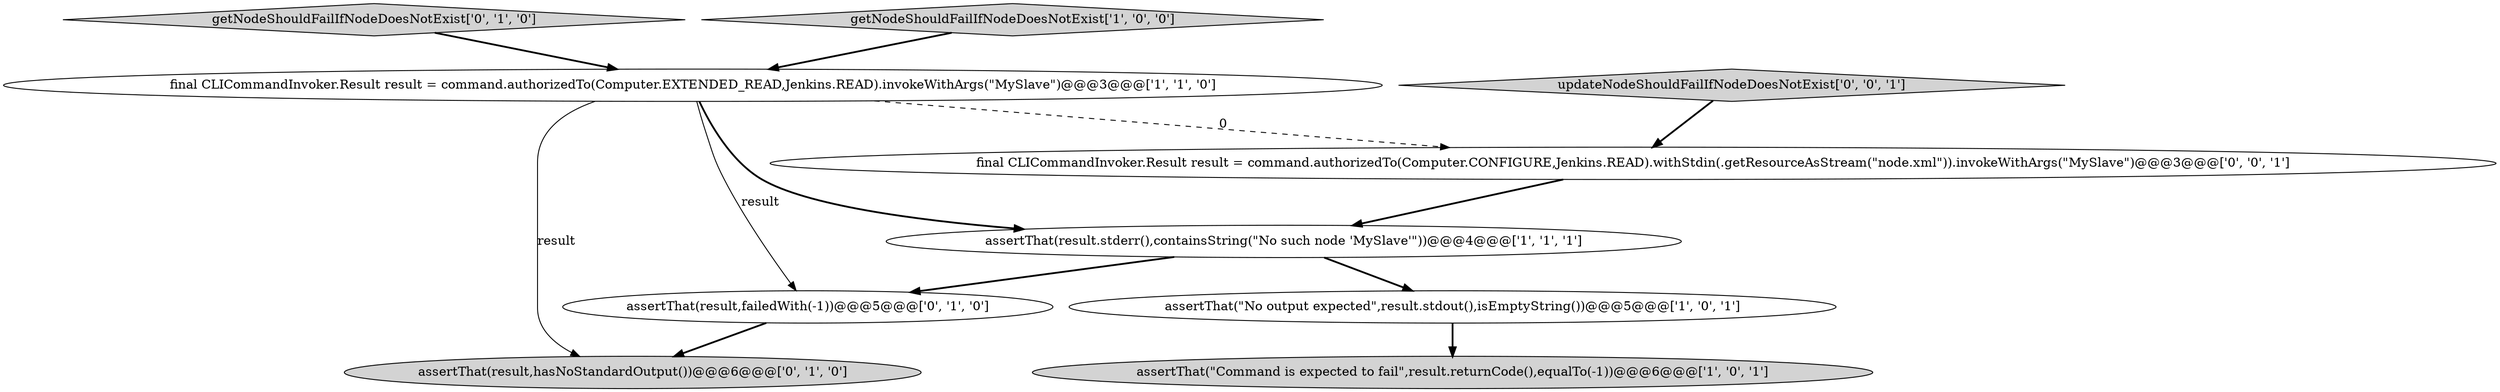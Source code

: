 digraph {
7 [style = filled, label = "getNodeShouldFailIfNodeDoesNotExist['0', '1', '0']", fillcolor = lightgray, shape = diamond image = "AAA0AAABBB2BBB"];
0 [style = filled, label = "final CLICommandInvoker.Result result = command.authorizedTo(Computer.EXTENDED_READ,Jenkins.READ).invokeWithArgs(\"MySlave\")@@@3@@@['1', '1', '0']", fillcolor = white, shape = ellipse image = "AAA0AAABBB1BBB"];
1 [style = filled, label = "assertThat(result.stderr(),containsString(\"No such node 'MySlave'\"))@@@4@@@['1', '1', '1']", fillcolor = white, shape = ellipse image = "AAA0AAABBB1BBB"];
9 [style = filled, label = "updateNodeShouldFailIfNodeDoesNotExist['0', '0', '1']", fillcolor = lightgray, shape = diamond image = "AAA0AAABBB3BBB"];
3 [style = filled, label = "assertThat(\"No output expected\",result.stdout(),isEmptyString())@@@5@@@['1', '0', '1']", fillcolor = white, shape = ellipse image = "AAA0AAABBB1BBB"];
2 [style = filled, label = "getNodeShouldFailIfNodeDoesNotExist['1', '0', '0']", fillcolor = lightgray, shape = diamond image = "AAA0AAABBB1BBB"];
4 [style = filled, label = "assertThat(\"Command is expected to fail\",result.returnCode(),equalTo(-1))@@@6@@@['1', '0', '1']", fillcolor = lightgray, shape = ellipse image = "AAA0AAABBB1BBB"];
6 [style = filled, label = "assertThat(result,hasNoStandardOutput())@@@6@@@['0', '1', '0']", fillcolor = lightgray, shape = ellipse image = "AAA0AAABBB2BBB"];
8 [style = filled, label = "final CLICommandInvoker.Result result = command.authorizedTo(Computer.CONFIGURE,Jenkins.READ).withStdin(.getResourceAsStream(\"node.xml\")).invokeWithArgs(\"MySlave\")@@@3@@@['0', '0', '1']", fillcolor = white, shape = ellipse image = "AAA0AAABBB3BBB"];
5 [style = filled, label = "assertThat(result,failedWith(-1))@@@5@@@['0', '1', '0']", fillcolor = white, shape = ellipse image = "AAA0AAABBB2BBB"];
1->3 [style = bold, label=""];
1->5 [style = bold, label=""];
8->1 [style = bold, label=""];
0->8 [style = dashed, label="0"];
2->0 [style = bold, label=""];
7->0 [style = bold, label=""];
0->6 [style = solid, label="result"];
5->6 [style = bold, label=""];
9->8 [style = bold, label=""];
3->4 [style = bold, label=""];
0->1 [style = bold, label=""];
0->5 [style = solid, label="result"];
}
